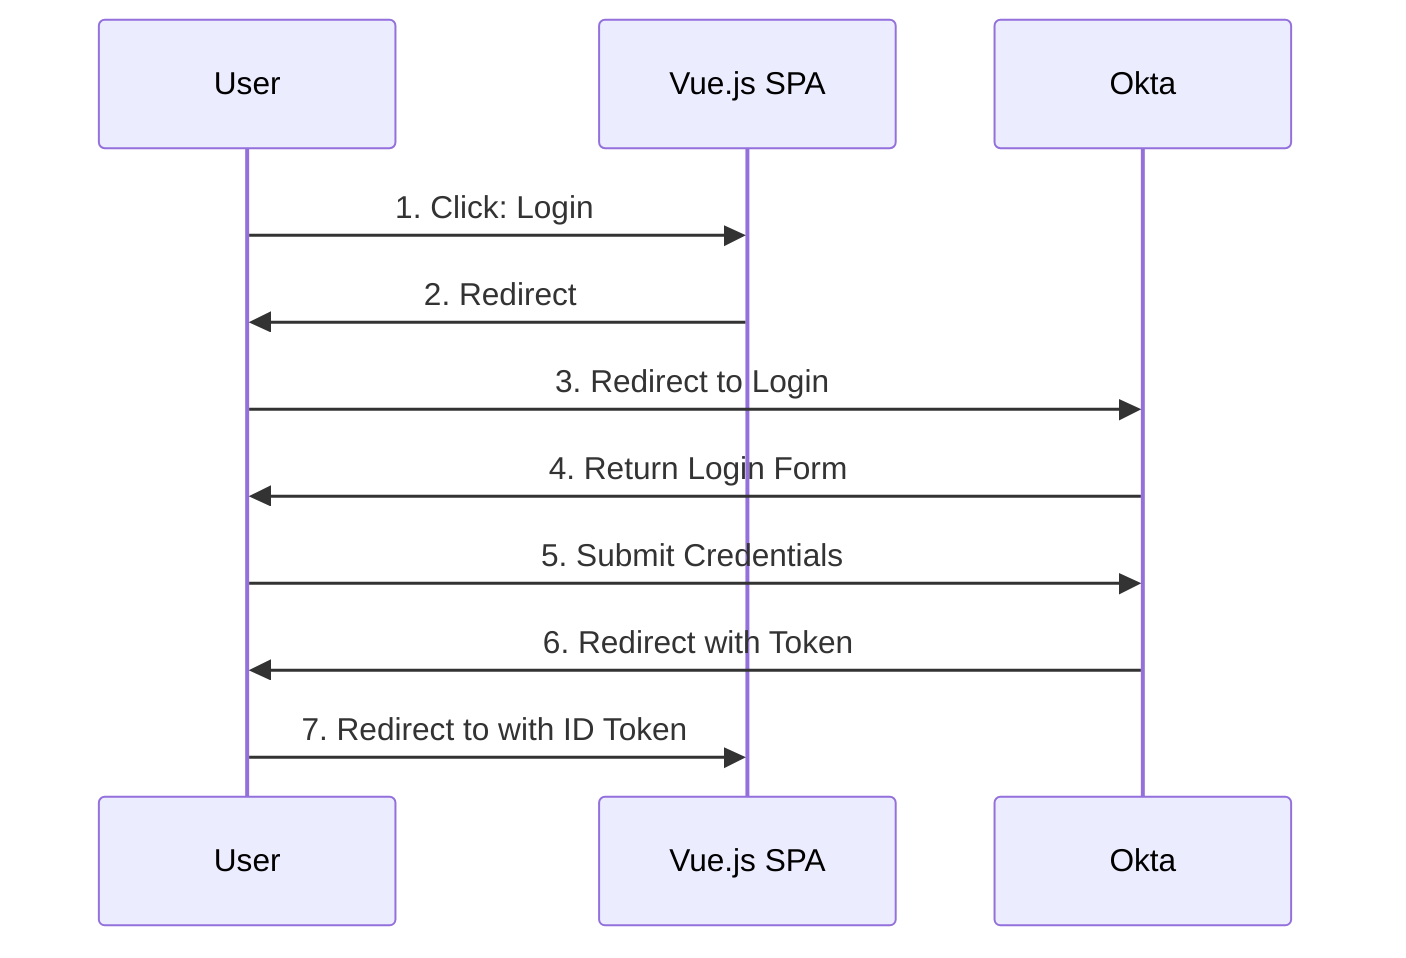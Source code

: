 sequenceDiagram
    participant RO as User
    participant CA as Vue.js SPA
    participant AS as Okta
    RO->>CA: 1. Click: Login
    CA->>RO: 2. Redirect
    RO->>AS: 3. Redirect to Login
    AS->>RO: 4. Return Login Form
    RO->>AS: 5. Submit Credentials
    AS->>RO: 6. Redirect with Token
    RO->>CA: 7. Redirect to with ID Token